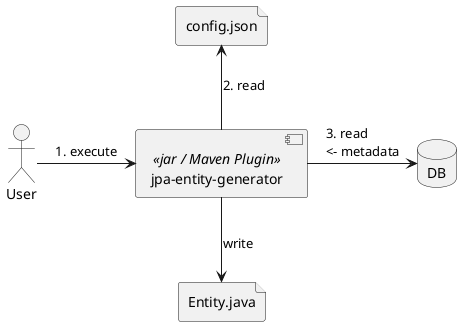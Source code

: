 @startuml jpa-entity-generator

actor User

component "jpa-entity-generator" <<jar / Maven Plugin>> as jeg
database DB
file config.json as config
file Entity.java as entity

User -> jeg: 1. execute
jeg -up-> config: 2. read
jeg -> DB: 3. read\l<- metadata
jeg --> entity: write
